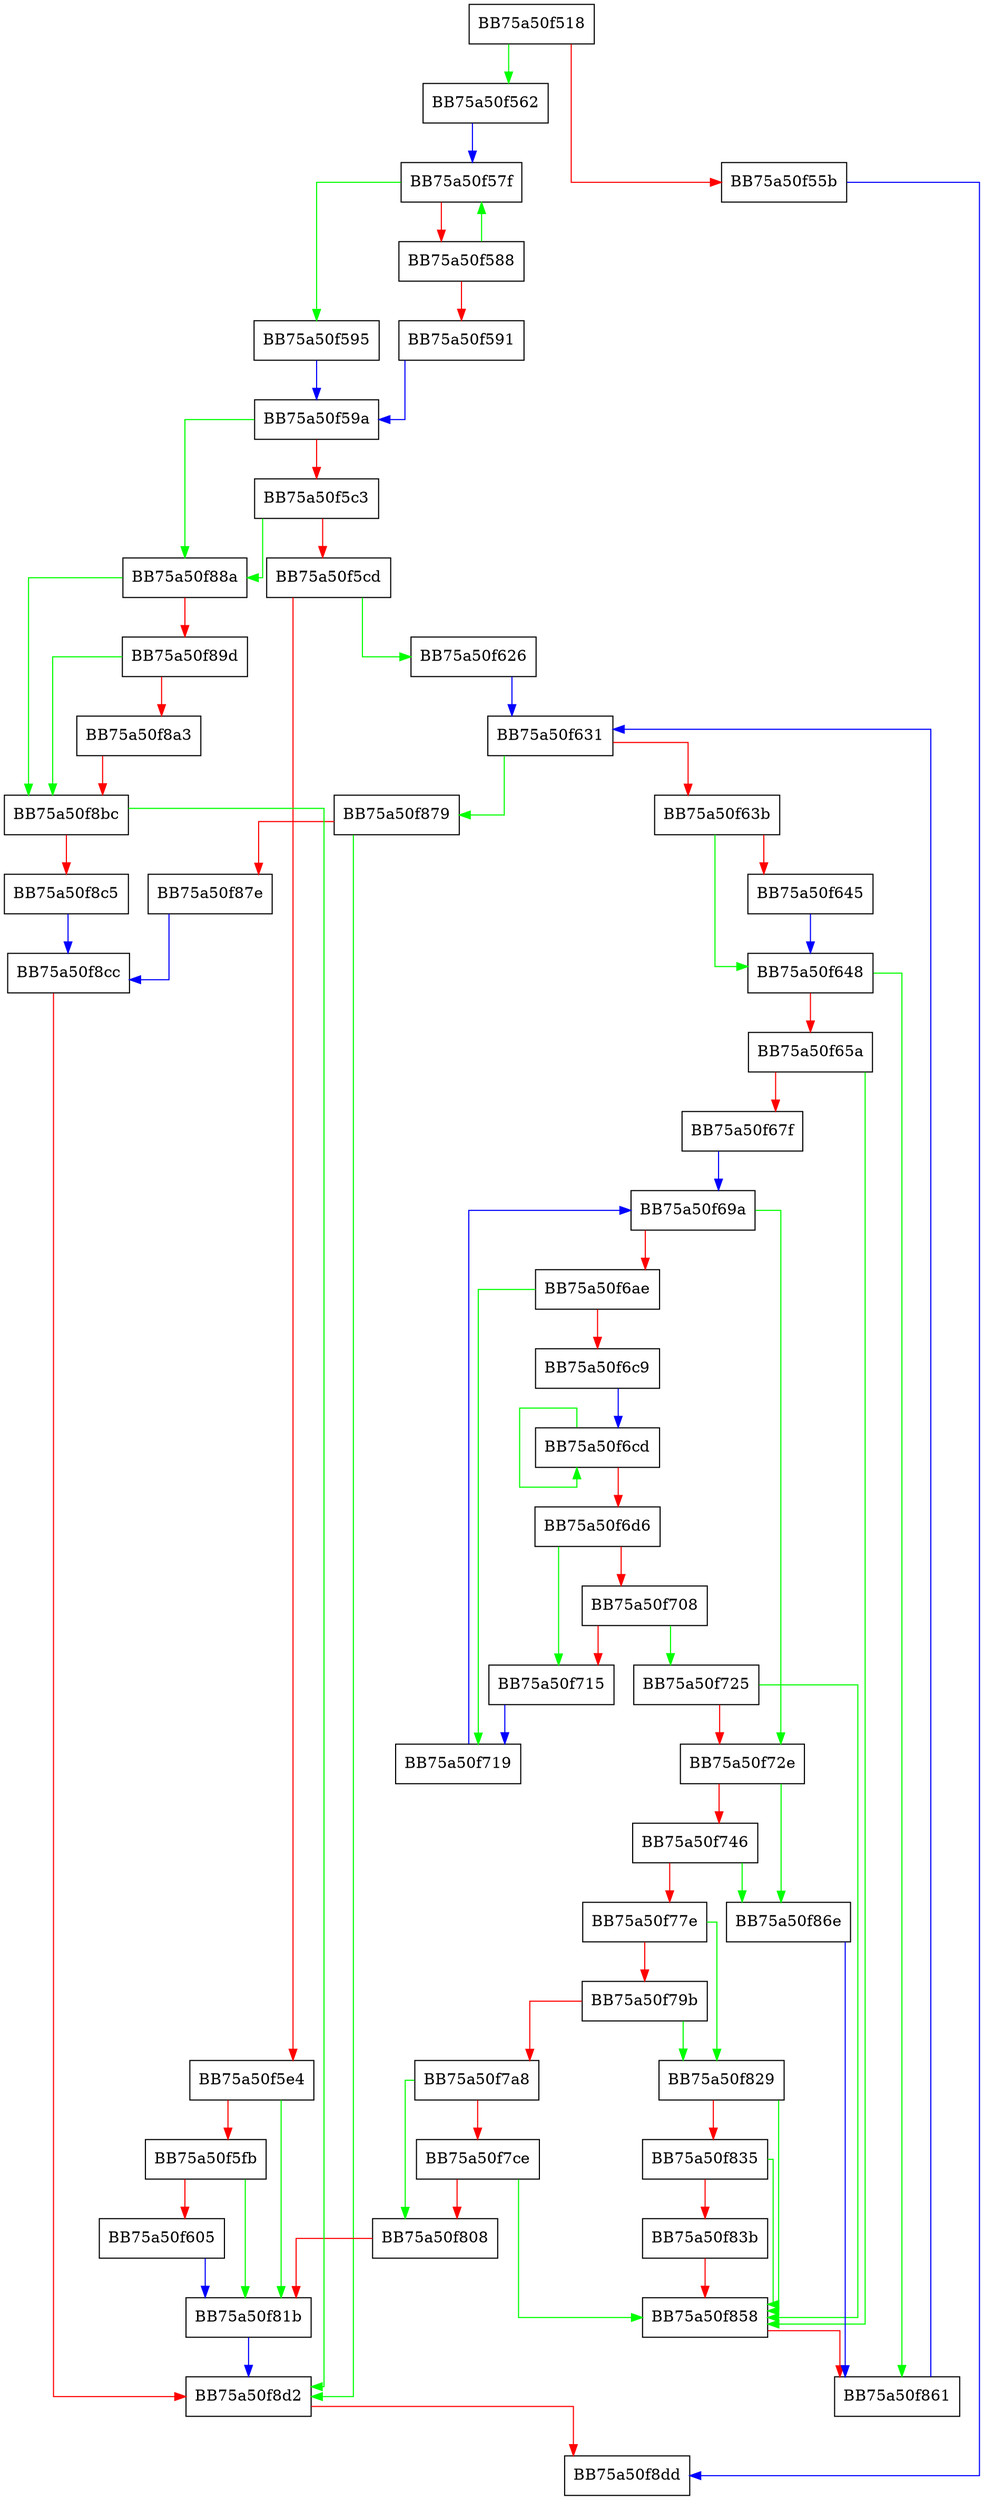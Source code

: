 digraph ReportLnkRedirectTargets {
  node [shape="box"];
  graph [splines=ortho];
  BB75a50f518 -> BB75a50f562 [color="green"];
  BB75a50f518 -> BB75a50f55b [color="red"];
  BB75a50f55b -> BB75a50f8dd [color="blue"];
  BB75a50f562 -> BB75a50f57f [color="blue"];
  BB75a50f57f -> BB75a50f595 [color="green"];
  BB75a50f57f -> BB75a50f588 [color="red"];
  BB75a50f588 -> BB75a50f57f [color="green"];
  BB75a50f588 -> BB75a50f591 [color="red"];
  BB75a50f591 -> BB75a50f59a [color="blue"];
  BB75a50f595 -> BB75a50f59a [color="blue"];
  BB75a50f59a -> BB75a50f88a [color="green"];
  BB75a50f59a -> BB75a50f5c3 [color="red"];
  BB75a50f5c3 -> BB75a50f88a [color="green"];
  BB75a50f5c3 -> BB75a50f5cd [color="red"];
  BB75a50f5cd -> BB75a50f626 [color="green"];
  BB75a50f5cd -> BB75a50f5e4 [color="red"];
  BB75a50f5e4 -> BB75a50f81b [color="green"];
  BB75a50f5e4 -> BB75a50f5fb [color="red"];
  BB75a50f5fb -> BB75a50f81b [color="green"];
  BB75a50f5fb -> BB75a50f605 [color="red"];
  BB75a50f605 -> BB75a50f81b [color="blue"];
  BB75a50f626 -> BB75a50f631 [color="blue"];
  BB75a50f631 -> BB75a50f879 [color="green"];
  BB75a50f631 -> BB75a50f63b [color="red"];
  BB75a50f63b -> BB75a50f648 [color="green"];
  BB75a50f63b -> BB75a50f645 [color="red"];
  BB75a50f645 -> BB75a50f648 [color="blue"];
  BB75a50f648 -> BB75a50f861 [color="green"];
  BB75a50f648 -> BB75a50f65a [color="red"];
  BB75a50f65a -> BB75a50f858 [color="green"];
  BB75a50f65a -> BB75a50f67f [color="red"];
  BB75a50f67f -> BB75a50f69a [color="blue"];
  BB75a50f69a -> BB75a50f72e [color="green"];
  BB75a50f69a -> BB75a50f6ae [color="red"];
  BB75a50f6ae -> BB75a50f719 [color="green"];
  BB75a50f6ae -> BB75a50f6c9 [color="red"];
  BB75a50f6c9 -> BB75a50f6cd [color="blue"];
  BB75a50f6cd -> BB75a50f6cd [color="green"];
  BB75a50f6cd -> BB75a50f6d6 [color="red"];
  BB75a50f6d6 -> BB75a50f715 [color="green"];
  BB75a50f6d6 -> BB75a50f708 [color="red"];
  BB75a50f708 -> BB75a50f725 [color="green"];
  BB75a50f708 -> BB75a50f715 [color="red"];
  BB75a50f715 -> BB75a50f719 [color="blue"];
  BB75a50f719 -> BB75a50f69a [color="blue"];
  BB75a50f725 -> BB75a50f858 [color="green"];
  BB75a50f725 -> BB75a50f72e [color="red"];
  BB75a50f72e -> BB75a50f86e [color="green"];
  BB75a50f72e -> BB75a50f746 [color="red"];
  BB75a50f746 -> BB75a50f86e [color="green"];
  BB75a50f746 -> BB75a50f77e [color="red"];
  BB75a50f77e -> BB75a50f829 [color="green"];
  BB75a50f77e -> BB75a50f79b [color="red"];
  BB75a50f79b -> BB75a50f829 [color="green"];
  BB75a50f79b -> BB75a50f7a8 [color="red"];
  BB75a50f7a8 -> BB75a50f808 [color="green"];
  BB75a50f7a8 -> BB75a50f7ce [color="red"];
  BB75a50f7ce -> BB75a50f858 [color="green"];
  BB75a50f7ce -> BB75a50f808 [color="red"];
  BB75a50f808 -> BB75a50f81b [color="red"];
  BB75a50f81b -> BB75a50f8d2 [color="blue"];
  BB75a50f829 -> BB75a50f858 [color="green"];
  BB75a50f829 -> BB75a50f835 [color="red"];
  BB75a50f835 -> BB75a50f858 [color="green"];
  BB75a50f835 -> BB75a50f83b [color="red"];
  BB75a50f83b -> BB75a50f858 [color="red"];
  BB75a50f858 -> BB75a50f861 [color="red"];
  BB75a50f861 -> BB75a50f631 [color="blue"];
  BB75a50f86e -> BB75a50f861 [color="blue"];
  BB75a50f879 -> BB75a50f8d2 [color="green"];
  BB75a50f879 -> BB75a50f87e [color="red"];
  BB75a50f87e -> BB75a50f8cc [color="blue"];
  BB75a50f88a -> BB75a50f8bc [color="green"];
  BB75a50f88a -> BB75a50f89d [color="red"];
  BB75a50f89d -> BB75a50f8bc [color="green"];
  BB75a50f89d -> BB75a50f8a3 [color="red"];
  BB75a50f8a3 -> BB75a50f8bc [color="red"];
  BB75a50f8bc -> BB75a50f8d2 [color="green"];
  BB75a50f8bc -> BB75a50f8c5 [color="red"];
  BB75a50f8c5 -> BB75a50f8cc [color="blue"];
  BB75a50f8cc -> BB75a50f8d2 [color="red"];
  BB75a50f8d2 -> BB75a50f8dd [color="red"];
}